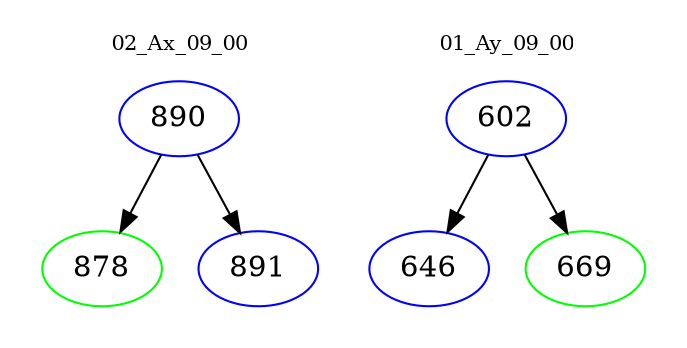 digraph{
subgraph cluster_0 {
color = white
label = "02_Ax_09_00";
fontsize=10;
T0_890 [label="890", color="blue"]
T0_890 -> T0_878 [color="black"]
T0_878 [label="878", color="green"]
T0_890 -> T0_891 [color="black"]
T0_891 [label="891", color="blue"]
}
subgraph cluster_1 {
color = white
label = "01_Ay_09_00";
fontsize=10;
T1_602 [label="602", color="blue"]
T1_602 -> T1_646 [color="black"]
T1_646 [label="646", color="blue"]
T1_602 -> T1_669 [color="black"]
T1_669 [label="669", color="green"]
}
}
